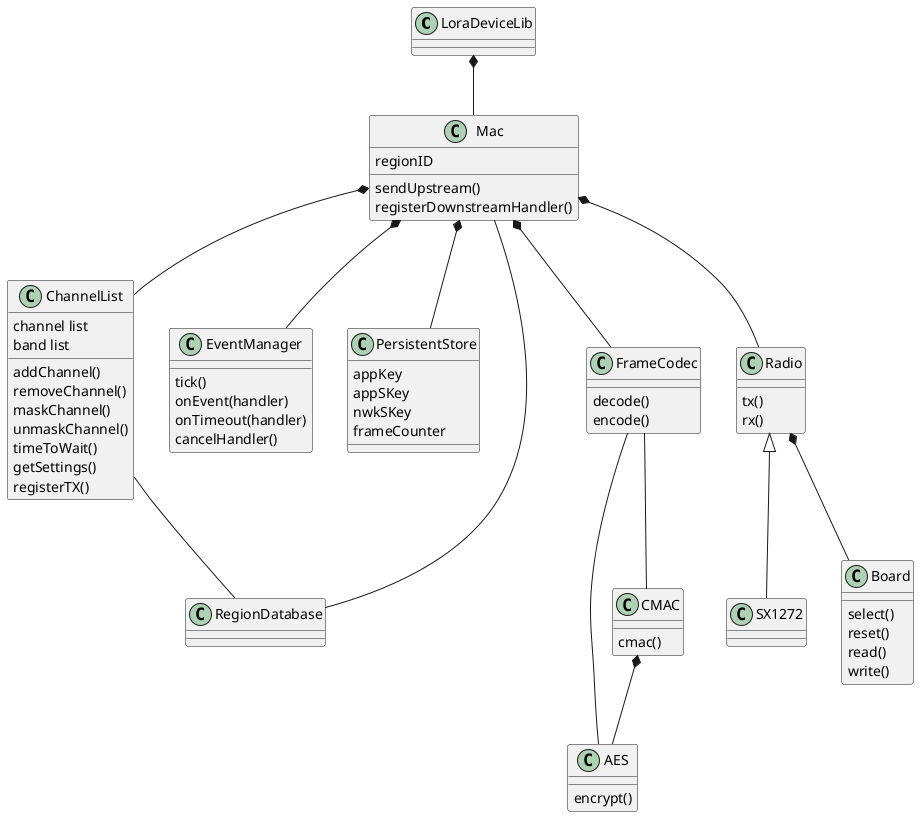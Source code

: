 @startuml

LoraDeviceLib *-- Mac

Mac *-- ChannelList
Mac *-- EventManager
Mac *-- PersistentStore
Mac *-- FrameCodec
Mac *-- Radio
Mac -- RegionDatabase

ChannelList -- RegionDatabase

FrameCodec -- AES
FrameCodec -- CMAC

CMAC *-- AES

Radio <|-- SX1272

Radio *-- Board


class LoraDeviceLib {

}

class Mac {

    regionID

    sendUpstream()
    registerDownstreamHandler()
}

class ChannelList {

    channel list
    band list

    addChannel()
    removeChannel()
    maskChannel()
    unmaskChannel()
    timeToWait()
    getSettings()
    registerTX()
}

class EventManager {

    tick()
    onEvent(handler)
    onTimeout(handler)
    cancelHandler()
}

class PersistentStore {

    appKey
    appSKey
    nwkSKey
    frameCounter
}

class FrameCodec {

    decode()
    encode()
}

class Radio {

    tx()
    rx()
}

class SX1272 {

    
}

class Board {

    select()
    reset()
    read()
    write()
}

class AES {

    encrypt()
}

class CMAC {

    cmac()
}

@enduml
